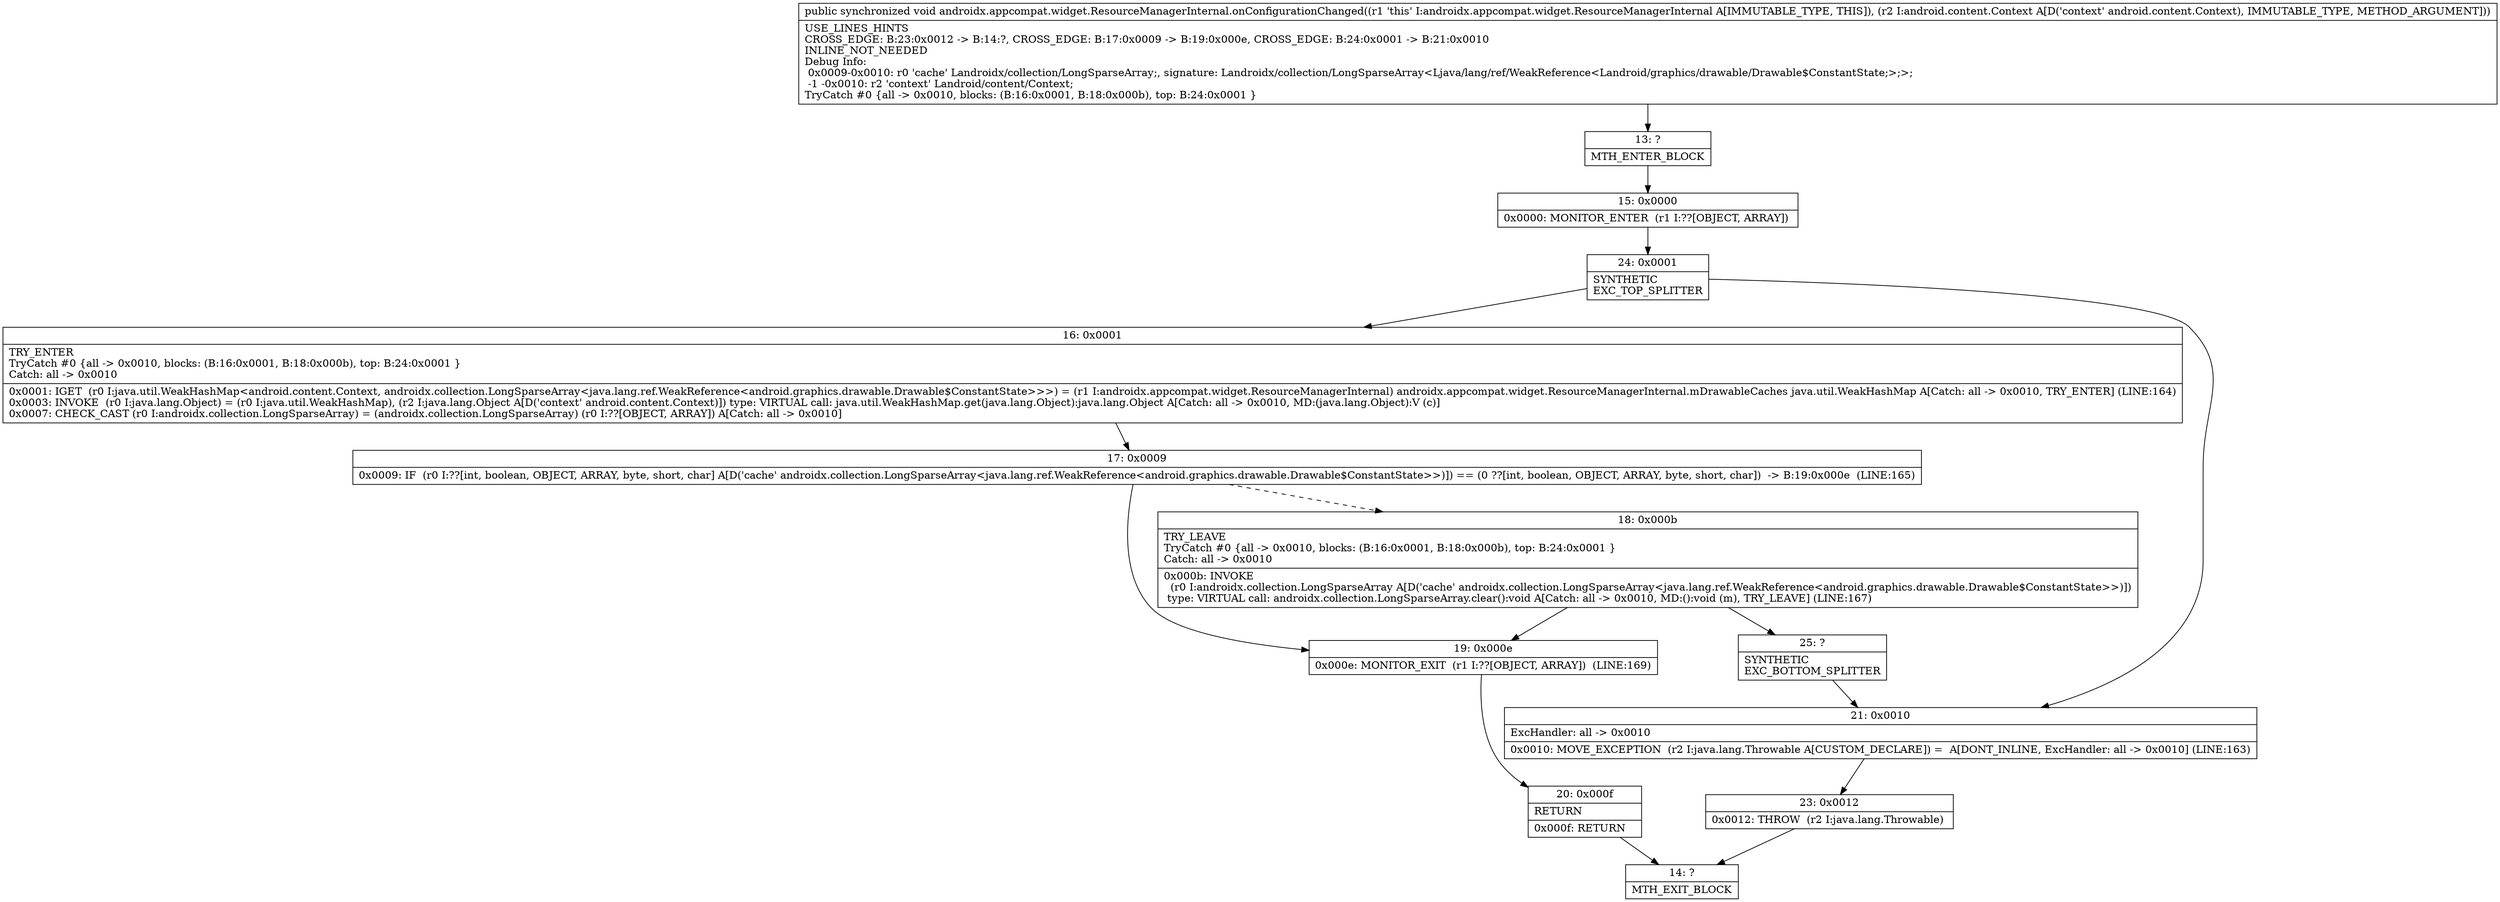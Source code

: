 digraph "CFG forandroidx.appcompat.widget.ResourceManagerInternal.onConfigurationChanged(Landroid\/content\/Context;)V" {
Node_13 [shape=record,label="{13\:\ ?|MTH_ENTER_BLOCK\l}"];
Node_15 [shape=record,label="{15\:\ 0x0000|0x0000: MONITOR_ENTER  (r1 I:??[OBJECT, ARRAY]) \l}"];
Node_24 [shape=record,label="{24\:\ 0x0001|SYNTHETIC\lEXC_TOP_SPLITTER\l}"];
Node_16 [shape=record,label="{16\:\ 0x0001|TRY_ENTER\lTryCatch #0 \{all \-\> 0x0010, blocks: (B:16:0x0001, B:18:0x000b), top: B:24:0x0001 \}\lCatch: all \-\> 0x0010\l|0x0001: IGET  (r0 I:java.util.WeakHashMap\<android.content.Context, androidx.collection.LongSparseArray\<java.lang.ref.WeakReference\<android.graphics.drawable.Drawable$ConstantState\>\>\>) = (r1 I:androidx.appcompat.widget.ResourceManagerInternal) androidx.appcompat.widget.ResourceManagerInternal.mDrawableCaches java.util.WeakHashMap A[Catch: all \-\> 0x0010, TRY_ENTER] (LINE:164)\l0x0003: INVOKE  (r0 I:java.lang.Object) = (r0 I:java.util.WeakHashMap), (r2 I:java.lang.Object A[D('context' android.content.Context)]) type: VIRTUAL call: java.util.WeakHashMap.get(java.lang.Object):java.lang.Object A[Catch: all \-\> 0x0010, MD:(java.lang.Object):V (c)]\l0x0007: CHECK_CAST (r0 I:androidx.collection.LongSparseArray) = (androidx.collection.LongSparseArray) (r0 I:??[OBJECT, ARRAY]) A[Catch: all \-\> 0x0010]\l}"];
Node_17 [shape=record,label="{17\:\ 0x0009|0x0009: IF  (r0 I:??[int, boolean, OBJECT, ARRAY, byte, short, char] A[D('cache' androidx.collection.LongSparseArray\<java.lang.ref.WeakReference\<android.graphics.drawable.Drawable$ConstantState\>\>)]) == (0 ??[int, boolean, OBJECT, ARRAY, byte, short, char])  \-\> B:19:0x000e  (LINE:165)\l}"];
Node_18 [shape=record,label="{18\:\ 0x000b|TRY_LEAVE\lTryCatch #0 \{all \-\> 0x0010, blocks: (B:16:0x0001, B:18:0x000b), top: B:24:0x0001 \}\lCatch: all \-\> 0x0010\l|0x000b: INVOKE  \l  (r0 I:androidx.collection.LongSparseArray A[D('cache' androidx.collection.LongSparseArray\<java.lang.ref.WeakReference\<android.graphics.drawable.Drawable$ConstantState\>\>)])\l type: VIRTUAL call: androidx.collection.LongSparseArray.clear():void A[Catch: all \-\> 0x0010, MD:():void (m), TRY_LEAVE] (LINE:167)\l}"];
Node_25 [shape=record,label="{25\:\ ?|SYNTHETIC\lEXC_BOTTOM_SPLITTER\l}"];
Node_19 [shape=record,label="{19\:\ 0x000e|0x000e: MONITOR_EXIT  (r1 I:??[OBJECT, ARRAY])  (LINE:169)\l}"];
Node_20 [shape=record,label="{20\:\ 0x000f|RETURN\l|0x000f: RETURN   \l}"];
Node_14 [shape=record,label="{14\:\ ?|MTH_EXIT_BLOCK\l}"];
Node_21 [shape=record,label="{21\:\ 0x0010|ExcHandler: all \-\> 0x0010\l|0x0010: MOVE_EXCEPTION  (r2 I:java.lang.Throwable A[CUSTOM_DECLARE]) =  A[DONT_INLINE, ExcHandler: all \-\> 0x0010] (LINE:163)\l}"];
Node_23 [shape=record,label="{23\:\ 0x0012|0x0012: THROW  (r2 I:java.lang.Throwable) \l}"];
MethodNode[shape=record,label="{public synchronized void androidx.appcompat.widget.ResourceManagerInternal.onConfigurationChanged((r1 'this' I:androidx.appcompat.widget.ResourceManagerInternal A[IMMUTABLE_TYPE, THIS]), (r2 I:android.content.Context A[D('context' android.content.Context), IMMUTABLE_TYPE, METHOD_ARGUMENT]))  | USE_LINES_HINTS\lCROSS_EDGE: B:23:0x0012 \-\> B:14:?, CROSS_EDGE: B:17:0x0009 \-\> B:19:0x000e, CROSS_EDGE: B:24:0x0001 \-\> B:21:0x0010\lINLINE_NOT_NEEDED\lDebug Info:\l  0x0009\-0x0010: r0 'cache' Landroidx\/collection\/LongSparseArray;, signature: Landroidx\/collection\/LongSparseArray\<Ljava\/lang\/ref\/WeakReference\<Landroid\/graphics\/drawable\/Drawable$ConstantState;\>;\>;\l  \-1 \-0x0010: r2 'context' Landroid\/content\/Context;\lTryCatch #0 \{all \-\> 0x0010, blocks: (B:16:0x0001, B:18:0x000b), top: B:24:0x0001 \}\l}"];
MethodNode -> Node_13;Node_13 -> Node_15;
Node_15 -> Node_24;
Node_24 -> Node_16;
Node_24 -> Node_21;
Node_16 -> Node_17;
Node_17 -> Node_18[style=dashed];
Node_17 -> Node_19;
Node_18 -> Node_19;
Node_18 -> Node_25;
Node_25 -> Node_21;
Node_19 -> Node_20;
Node_20 -> Node_14;
Node_21 -> Node_23;
Node_23 -> Node_14;
}


